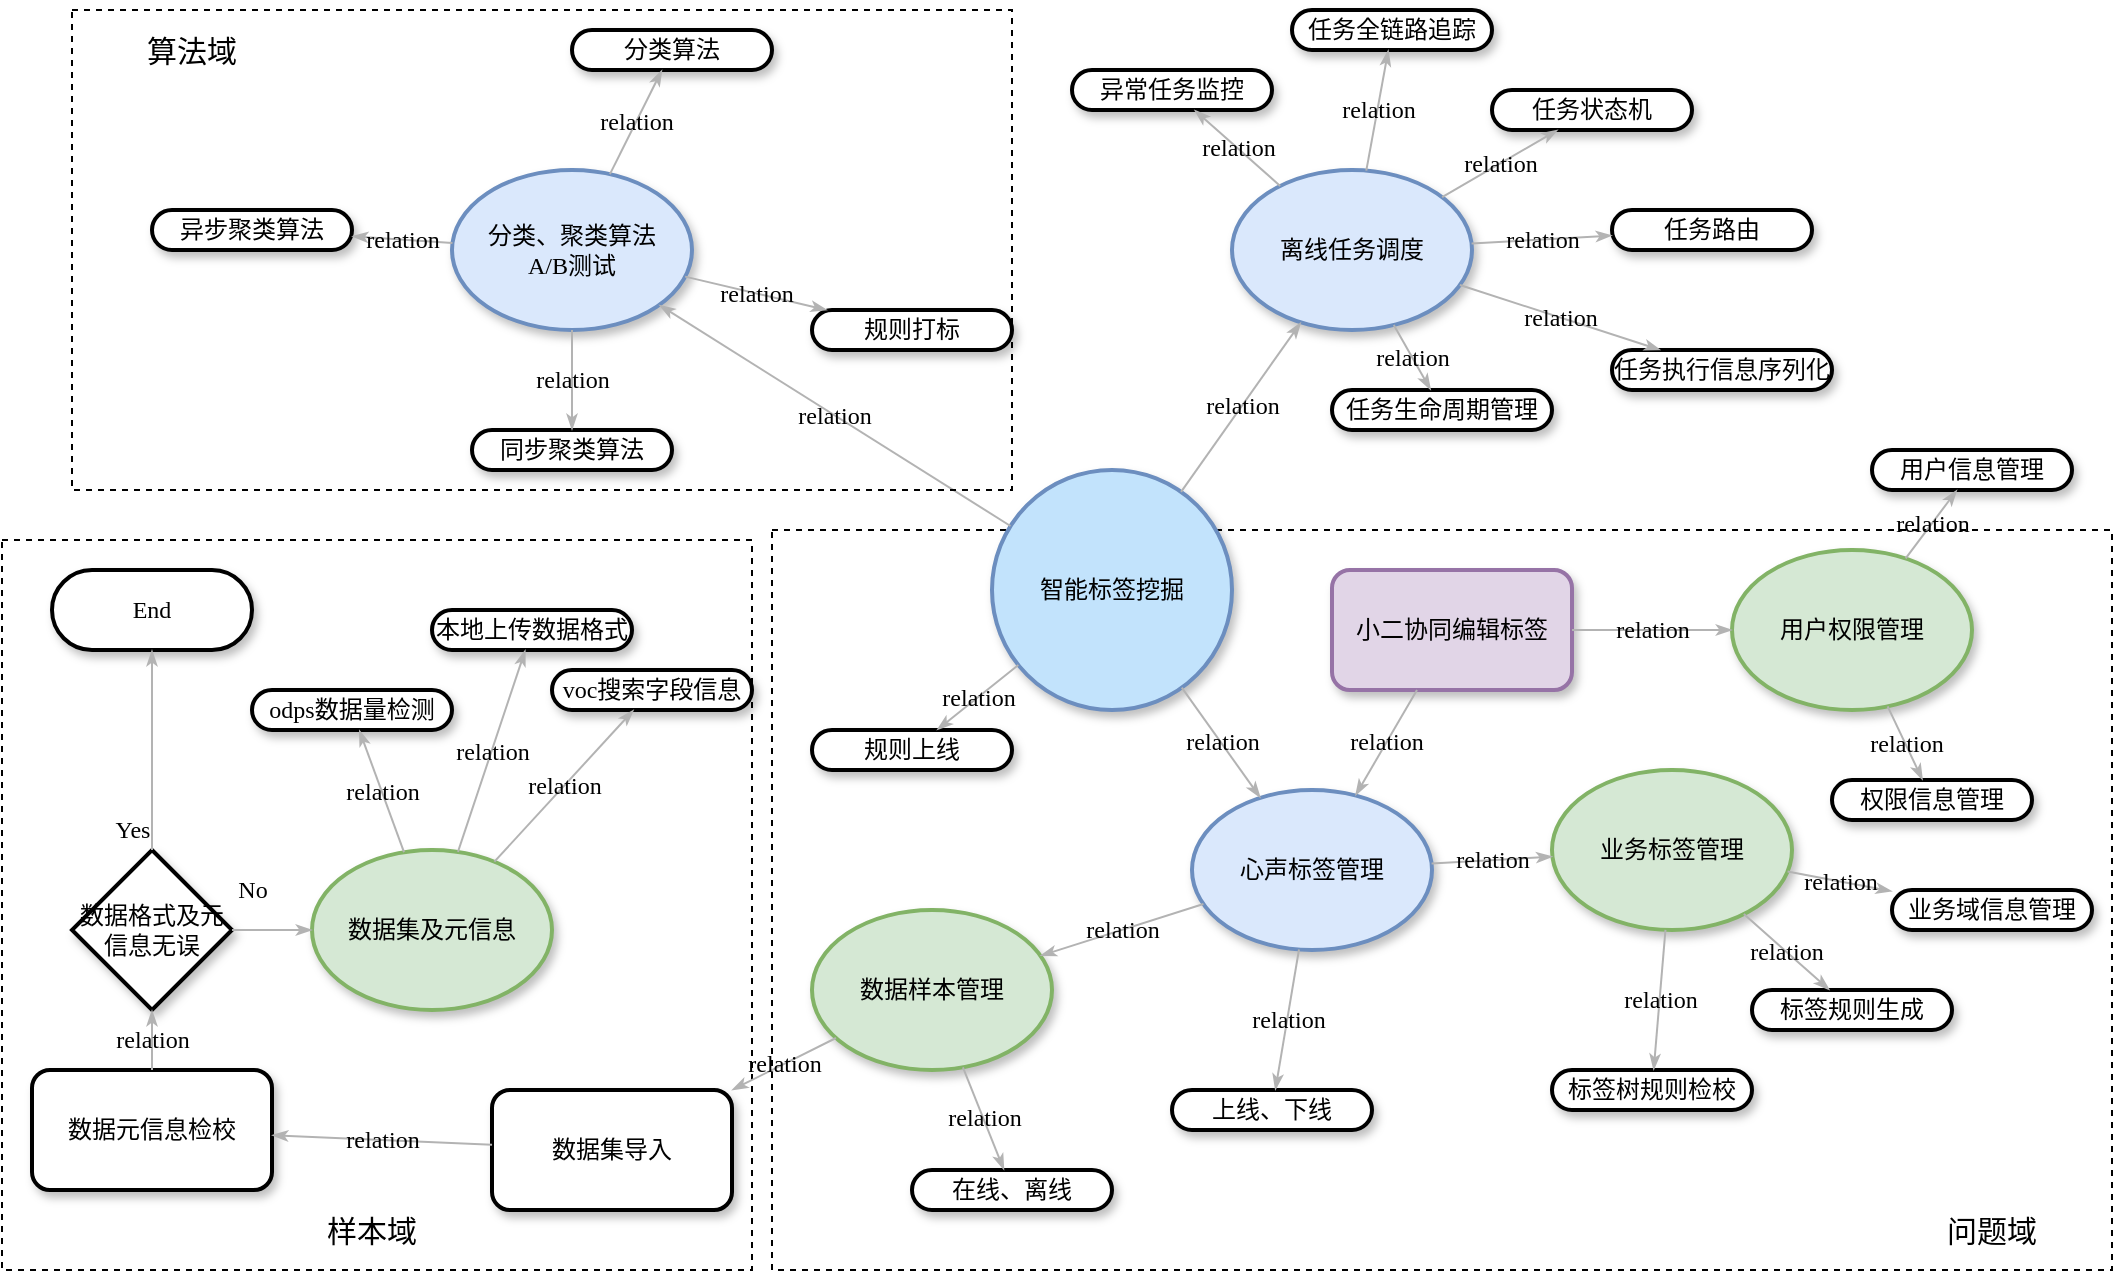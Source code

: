 <mxfile version="13.2.1" type="github"><diagram id="mxlOIgLoYsc18h-Sj5e6" name="Page-1"><mxGraphModel dx="2153" dy="1620" grid="1" gridSize="10" guides="1" tooltips="1" connect="1" arrows="1" fold="1" page="1" pageScale="1" pageWidth="827" pageHeight="1169" math="0" shadow="0"><root><mxCell id="0"/><mxCell id="1" parent="0"/><mxCell id="FLMOOqjDjiQ5Xb8j3LuV-1" value="" style="rounded=0;whiteSpace=wrap;html=1;dashed=1;fillColor=none;fontSize=15;" vertex="1" parent="1"><mxGeometry x="1465" y="360" width="670" height="370" as="geometry"/></mxCell><mxCell id="FLMOOqjDjiQ5Xb8j3LuV-2" value="" style="rounded=0;whiteSpace=wrap;html=1;dashed=1;fillColor=none;fontSize=15;" vertex="1" parent="1"><mxGeometry x="1080" y="365" width="375" height="365" as="geometry"/></mxCell><mxCell id="FLMOOqjDjiQ5Xb8j3LuV-58" value="分类、聚类算法&lt;br&gt;A/B测试" style="ellipse;whiteSpace=wrap;html=1;rounded=1;shadow=1;comic=0;labelBackgroundColor=none;strokeWidth=2;fontFamily=Verdana;fontSize=12;align=center;fillColor=#dae8fc;strokeColor=#6c8ebf;" vertex="1" parent="1"><mxGeometry x="1305" y="180" width="120" height="80" as="geometry"/></mxCell><mxCell id="FLMOOqjDjiQ5Xb8j3LuV-59" value="离线任务调度" style="ellipse;whiteSpace=wrap;html=1;rounded=1;shadow=1;comic=0;labelBackgroundColor=none;strokeWidth=2;fontFamily=Verdana;fontSize=12;align=center;fillColor=#dae8fc;strokeColor=#6c8ebf;" vertex="1" parent="1"><mxGeometry x="1695" y="180" width="120" height="80" as="geometry"/></mxCell><mxCell id="FLMOOqjDjiQ5Xb8j3LuV-60" value="智能标签挖掘" style="ellipse;whiteSpace=wrap;html=1;rounded=1;shadow=1;comic=0;labelBackgroundColor=none;strokeWidth=2;fontFamily=Verdana;fontSize=12;align=center;fillColor=#C2E3FC;strokeColor=#6c8ebf;" vertex="1" parent="1"><mxGeometry x="1575" y="330" width="120" height="120" as="geometry"/></mxCell><mxCell id="FLMOOqjDjiQ5Xb8j3LuV-61" value="心声标签管理" style="ellipse;whiteSpace=wrap;html=1;rounded=1;shadow=1;comic=0;labelBackgroundColor=none;strokeWidth=2;fontFamily=Verdana;fontSize=12;align=center;fillColor=#dae8fc;strokeColor=#6c8ebf;" vertex="1" parent="1"><mxGeometry x="1675" y="490" width="120" height="80" as="geometry"/></mxCell><mxCell id="FLMOOqjDjiQ5Xb8j3LuV-62" value="业务标签管理" style="ellipse;whiteSpace=wrap;html=1;rounded=1;shadow=1;comic=0;labelBackgroundColor=none;strokeWidth=2;fontFamily=Verdana;fontSize=12;align=center;fillColor=#d5e8d4;strokeColor=#82b366;" vertex="1" parent="1"><mxGeometry x="1855" y="480" width="120" height="80" as="geometry"/></mxCell><mxCell id="FLMOOqjDjiQ5Xb8j3LuV-63" value="数据样本管理" style="ellipse;whiteSpace=wrap;html=1;rounded=1;shadow=1;comic=0;labelBackgroundColor=none;strokeWidth=2;fontFamily=Verdana;fontSize=12;align=center;fillColor=#d5e8d4;strokeColor=#82b366;" vertex="1" parent="1"><mxGeometry x="1485" y="550" width="120" height="80" as="geometry"/></mxCell><mxCell id="FLMOOqjDjiQ5Xb8j3LuV-64" value="&lt;span&gt;异步聚类算法&lt;/span&gt;" style="whiteSpace=wrap;html=1;rounded=1;shadow=1;comic=0;labelBackgroundColor=none;strokeWidth=2;fontFamily=Verdana;fontSize=12;align=center;arcSize=50;" vertex="1" parent="1"><mxGeometry x="1155" y="200" width="100" height="20" as="geometry"/></mxCell><mxCell id="FLMOOqjDjiQ5Xb8j3LuV-65" value="分类算法" style="whiteSpace=wrap;html=1;rounded=1;shadow=1;comic=0;labelBackgroundColor=none;strokeWidth=2;fontFamily=Verdana;fontSize=12;align=center;arcSize=50;" vertex="1" parent="1"><mxGeometry x="1365" y="110" width="100" height="20" as="geometry"/></mxCell><mxCell id="FLMOOqjDjiQ5Xb8j3LuV-66" value="&lt;span&gt;异常任务监控&lt;/span&gt;" style="whiteSpace=wrap;html=1;rounded=1;shadow=1;comic=0;labelBackgroundColor=none;strokeWidth=2;fontFamily=Verdana;fontSize=12;align=center;arcSize=50;" vertex="1" parent="1"><mxGeometry x="1615" y="130" width="100" height="20" as="geometry"/></mxCell><mxCell id="FLMOOqjDjiQ5Xb8j3LuV-67" value="&lt;span&gt;标签规则生成&lt;/span&gt;" style="whiteSpace=wrap;html=1;rounded=1;shadow=1;comic=0;labelBackgroundColor=none;strokeWidth=2;fontFamily=Verdana;fontSize=12;align=center;arcSize=50;" vertex="1" parent="1"><mxGeometry x="1955" y="590" width="100" height="20" as="geometry"/></mxCell><mxCell id="FLMOOqjDjiQ5Xb8j3LuV-68" value="&lt;span&gt;业务域信息管理&lt;/span&gt;" style="whiteSpace=wrap;html=1;rounded=1;shadow=1;comic=0;labelBackgroundColor=none;strokeWidth=2;fontFamily=Verdana;fontSize=12;align=center;arcSize=50;" vertex="1" parent="1"><mxGeometry x="2025" y="540" width="100" height="20" as="geometry"/></mxCell><mxCell id="FLMOOqjDjiQ5Xb8j3LuV-69" value="&lt;span&gt;任务全链路追踪&lt;/span&gt;" style="whiteSpace=wrap;html=1;rounded=1;shadow=1;comic=0;labelBackgroundColor=none;strokeWidth=2;fontFamily=Verdana;fontSize=12;align=center;arcSize=50;" vertex="1" parent="1"><mxGeometry x="1725" y="100" width="100" height="20" as="geometry"/></mxCell><mxCell id="FLMOOqjDjiQ5Xb8j3LuV-70" value="&lt;span&gt;任务状态机&lt;/span&gt;" style="whiteSpace=wrap;html=1;rounded=1;shadow=1;comic=0;labelBackgroundColor=none;strokeWidth=2;fontFamily=Verdana;fontSize=12;align=center;arcSize=50;" vertex="1" parent="1"><mxGeometry x="1825" y="140" width="100" height="20" as="geometry"/></mxCell><mxCell id="FLMOOqjDjiQ5Xb8j3LuV-71" value="任务路由" style="whiteSpace=wrap;html=1;rounded=1;shadow=1;comic=0;labelBackgroundColor=none;strokeWidth=2;fontFamily=Verdana;fontSize=12;align=center;arcSize=50;" vertex="1" parent="1"><mxGeometry x="1885" y="200" width="100" height="20" as="geometry"/></mxCell><mxCell id="FLMOOqjDjiQ5Xb8j3LuV-72" value="&lt;span&gt;任务执行信息序列化&lt;/span&gt;" style="whiteSpace=wrap;html=1;rounded=1;shadow=1;comic=0;labelBackgroundColor=none;strokeWidth=2;fontFamily=Verdana;fontSize=12;align=center;arcSize=50;" vertex="1" parent="1"><mxGeometry x="1885" y="270" width="110" height="20" as="geometry"/></mxCell><mxCell id="FLMOOqjDjiQ5Xb8j3LuV-73" value="任务生命周期管理" style="whiteSpace=wrap;html=1;rounded=1;shadow=1;comic=0;labelBackgroundColor=none;strokeWidth=2;fontFamily=Verdana;fontSize=12;align=center;arcSize=50;" vertex="1" parent="1"><mxGeometry x="1745" y="290" width="110" height="20" as="geometry"/></mxCell><mxCell id="FLMOOqjDjiQ5Xb8j3LuV-74" value="&lt;span&gt;标签树规则检校&lt;/span&gt;" style="whiteSpace=wrap;html=1;rounded=1;shadow=1;comic=0;labelBackgroundColor=none;strokeWidth=2;fontFamily=Verdana;fontSize=12;align=center;arcSize=50;" vertex="1" parent="1"><mxGeometry x="1855" y="630" width="100" height="20" as="geometry"/></mxCell><mxCell id="FLMOOqjDjiQ5Xb8j3LuV-75" value="End" style="whiteSpace=wrap;html=1;rounded=1;shadow=1;comic=0;labelBackgroundColor=none;strokeWidth=2;fontFamily=Verdana;fontSize=12;align=center;arcSize=50;" vertex="1" parent="1"><mxGeometry x="1105" y="380" width="100" height="40" as="geometry"/></mxCell><mxCell id="FLMOOqjDjiQ5Xb8j3LuV-76" value="数据格式及元信息无误" style="rhombus;whiteSpace=wrap;html=1;rounded=0;shadow=1;comic=0;labelBackgroundColor=none;strokeWidth=2;fontFamily=Verdana;fontSize=12;align=center;" vertex="1" parent="1"><mxGeometry x="1115" y="520" width="80" height="80" as="geometry"/></mxCell><mxCell id="FLMOOqjDjiQ5Xb8j3LuV-77" value="&lt;span&gt;数据元信息检校&lt;/span&gt;" style="rounded=1;whiteSpace=wrap;html=1;shadow=1;comic=0;labelBackgroundColor=none;strokeWidth=2;fontFamily=Verdana;fontSize=12;align=center;" vertex="1" parent="1"><mxGeometry x="1095" y="630" width="120" height="60" as="geometry"/></mxCell><mxCell id="FLMOOqjDjiQ5Xb8j3LuV-78" value="数据集导入" style="rounded=1;whiteSpace=wrap;html=1;shadow=1;comic=0;labelBackgroundColor=none;strokeWidth=2;fontFamily=Verdana;fontSize=12;align=center;" vertex="1" parent="1"><mxGeometry x="1325" y="640" width="120" height="60" as="geometry"/></mxCell><mxCell id="FLMOOqjDjiQ5Xb8j3LuV-79" value="relation" style="edgeStyle=none;rounded=1;html=1;labelBackgroundColor=none;startArrow=none;startFill=0;startSize=5;endArrow=classicThin;endFill=1;endSize=5;jettySize=auto;orthogonalLoop=1;strokeColor=#B3B3B3;strokeWidth=1;fontFamily=Verdana;fontSize=12" edge="1" parent="1" source="FLMOOqjDjiQ5Xb8j3LuV-58" target="FLMOOqjDjiQ5Xb8j3LuV-65"><mxGeometry relative="1" as="geometry"/></mxCell><mxCell id="FLMOOqjDjiQ5Xb8j3LuV-80" value="relation" style="edgeStyle=none;rounded=1;html=1;labelBackgroundColor=none;startArrow=none;startFill=0;startSize=5;endArrow=classicThin;endFill=1;endSize=5;jettySize=auto;orthogonalLoop=1;strokeColor=#B3B3B3;strokeWidth=1;fontFamily=Verdana;fontSize=12" edge="1" parent="1" source="FLMOOqjDjiQ5Xb8j3LuV-58" target="FLMOOqjDjiQ5Xb8j3LuV-64"><mxGeometry relative="1" as="geometry"/></mxCell><mxCell id="FLMOOqjDjiQ5Xb8j3LuV-81" value="relation" style="edgeStyle=none;rounded=1;html=1;labelBackgroundColor=none;startArrow=none;startFill=0;startSize=5;endArrow=classicThin;endFill=1;endSize=5;jettySize=auto;orthogonalLoop=1;strokeColor=#B3B3B3;strokeWidth=1;fontFamily=Verdana;fontSize=12" edge="1" parent="1" source="FLMOOqjDjiQ5Xb8j3LuV-60" target="FLMOOqjDjiQ5Xb8j3LuV-58"><mxGeometry relative="1" as="geometry"/></mxCell><mxCell id="FLMOOqjDjiQ5Xb8j3LuV-82" value="relation" style="edgeStyle=none;rounded=1;html=1;labelBackgroundColor=none;startArrow=none;startFill=0;startSize=5;endArrow=classicThin;endFill=1;endSize=5;jettySize=auto;orthogonalLoop=1;strokeColor=#B3B3B3;strokeWidth=1;fontFamily=Verdana;fontSize=12" edge="1" parent="1" source="FLMOOqjDjiQ5Xb8j3LuV-60" target="FLMOOqjDjiQ5Xb8j3LuV-59"><mxGeometry relative="1" as="geometry"/></mxCell><mxCell id="FLMOOqjDjiQ5Xb8j3LuV-83" value="relation" style="edgeStyle=none;rounded=1;html=1;labelBackgroundColor=none;startArrow=none;startFill=0;startSize=5;endArrow=classicThin;endFill=1;endSize=5;jettySize=auto;orthogonalLoop=1;strokeColor=#B3B3B3;strokeWidth=1;fontFamily=Verdana;fontSize=12" edge="1" parent="1" source="FLMOOqjDjiQ5Xb8j3LuV-60" target="FLMOOqjDjiQ5Xb8j3LuV-61"><mxGeometry relative="1" as="geometry"/></mxCell><mxCell id="FLMOOqjDjiQ5Xb8j3LuV-84" value="relation" style="edgeStyle=none;rounded=1;html=1;labelBackgroundColor=none;startArrow=none;startFill=0;startSize=5;endArrow=classicThin;endFill=1;endSize=5;jettySize=auto;orthogonalLoop=1;strokeColor=#B3B3B3;strokeWidth=1;fontFamily=Verdana;fontSize=12" edge="1" parent="1" source="FLMOOqjDjiQ5Xb8j3LuV-61" target="FLMOOqjDjiQ5Xb8j3LuV-63"><mxGeometry relative="1" as="geometry"/></mxCell><mxCell id="FLMOOqjDjiQ5Xb8j3LuV-85" value="relation" style="edgeStyle=none;rounded=1;html=1;labelBackgroundColor=none;startArrow=none;startFill=0;startSize=5;endArrow=classicThin;endFill=1;endSize=5;jettySize=auto;orthogonalLoop=1;strokeColor=#B3B3B3;strokeWidth=1;fontFamily=Verdana;fontSize=12" edge="1" parent="1" source="FLMOOqjDjiQ5Xb8j3LuV-61" target="FLMOOqjDjiQ5Xb8j3LuV-62"><mxGeometry relative="1" as="geometry"/></mxCell><mxCell id="FLMOOqjDjiQ5Xb8j3LuV-86" value="relation" style="edgeStyle=none;rounded=1;html=1;labelBackgroundColor=none;startArrow=none;startFill=0;startSize=5;endArrow=classicThin;endFill=1;endSize=5;jettySize=auto;orthogonalLoop=1;strokeColor=#B3B3B3;strokeWidth=1;fontFamily=Verdana;fontSize=12" edge="1" parent="1" source="FLMOOqjDjiQ5Xb8j3LuV-62" target="FLMOOqjDjiQ5Xb8j3LuV-68"><mxGeometry relative="1" as="geometry"/></mxCell><mxCell id="FLMOOqjDjiQ5Xb8j3LuV-87" value="relation" style="edgeStyle=none;rounded=1;html=1;labelBackgroundColor=none;startArrow=none;startFill=0;startSize=5;endArrow=classicThin;endFill=1;endSize=5;jettySize=auto;orthogonalLoop=1;strokeColor=#B3B3B3;strokeWidth=1;fontFamily=Verdana;fontSize=12" edge="1" parent="1" source="FLMOOqjDjiQ5Xb8j3LuV-62" target="FLMOOqjDjiQ5Xb8j3LuV-67"><mxGeometry relative="1" as="geometry"/></mxCell><mxCell id="FLMOOqjDjiQ5Xb8j3LuV-88" value="relation" style="edgeStyle=none;rounded=1;html=1;labelBackgroundColor=none;startArrow=none;startFill=0;startSize=5;endArrow=classicThin;endFill=1;endSize=5;jettySize=auto;orthogonalLoop=1;strokeColor=#B3B3B3;strokeWidth=1;fontFamily=Verdana;fontSize=12" edge="1" parent="1" source="FLMOOqjDjiQ5Xb8j3LuV-62" target="FLMOOqjDjiQ5Xb8j3LuV-74"><mxGeometry relative="1" as="geometry"/></mxCell><mxCell id="FLMOOqjDjiQ5Xb8j3LuV-89" value="relation" style="edgeStyle=none;rounded=1;html=1;labelBackgroundColor=none;startArrow=none;startFill=0;startSize=5;endArrow=classicThin;endFill=1;endSize=5;jettySize=auto;orthogonalLoop=1;strokeColor=#B3B3B3;strokeWidth=1;fontFamily=Verdana;fontSize=12" edge="1" parent="1" source="FLMOOqjDjiQ5Xb8j3LuV-59" target="FLMOOqjDjiQ5Xb8j3LuV-73"><mxGeometry relative="1" as="geometry"/></mxCell><mxCell id="FLMOOqjDjiQ5Xb8j3LuV-90" value="relation" style="edgeStyle=none;rounded=1;html=1;labelBackgroundColor=none;startArrow=none;startFill=0;startSize=5;endArrow=classicThin;endFill=1;endSize=5;jettySize=auto;orthogonalLoop=1;strokeColor=#B3B3B3;strokeWidth=1;fontFamily=Verdana;fontSize=12" edge="1" parent="1" source="FLMOOqjDjiQ5Xb8j3LuV-59" target="FLMOOqjDjiQ5Xb8j3LuV-72"><mxGeometry relative="1" as="geometry"/></mxCell><mxCell id="FLMOOqjDjiQ5Xb8j3LuV-91" value="relation" style="edgeStyle=none;rounded=1;html=1;labelBackgroundColor=none;startArrow=none;startFill=0;startSize=5;endArrow=classicThin;endFill=1;endSize=5;jettySize=auto;orthogonalLoop=1;strokeColor=#B3B3B3;strokeWidth=1;fontFamily=Verdana;fontSize=12" edge="1" parent="1" source="FLMOOqjDjiQ5Xb8j3LuV-59" target="FLMOOqjDjiQ5Xb8j3LuV-71"><mxGeometry relative="1" as="geometry"/></mxCell><mxCell id="FLMOOqjDjiQ5Xb8j3LuV-92" value="relation" style="edgeStyle=none;rounded=1;html=1;labelBackgroundColor=none;startArrow=none;startFill=0;startSize=5;endArrow=classicThin;endFill=1;endSize=5;jettySize=auto;orthogonalLoop=1;strokeColor=#B3B3B3;strokeWidth=1;fontFamily=Verdana;fontSize=12" edge="1" parent="1" source="FLMOOqjDjiQ5Xb8j3LuV-59" target="FLMOOqjDjiQ5Xb8j3LuV-70"><mxGeometry relative="1" as="geometry"/></mxCell><mxCell id="FLMOOqjDjiQ5Xb8j3LuV-93" value="relation" style="edgeStyle=none;rounded=1;html=1;labelBackgroundColor=none;startArrow=none;startFill=0;startSize=5;endArrow=classicThin;endFill=1;endSize=5;jettySize=auto;orthogonalLoop=1;strokeColor=#B3B3B3;strokeWidth=1;fontFamily=Verdana;fontSize=12" edge="1" parent="1" source="FLMOOqjDjiQ5Xb8j3LuV-59" target="FLMOOqjDjiQ5Xb8j3LuV-69"><mxGeometry relative="1" as="geometry"/></mxCell><mxCell id="FLMOOqjDjiQ5Xb8j3LuV-94" value="relation" style="edgeStyle=none;rounded=1;html=1;labelBackgroundColor=none;startArrow=none;startFill=0;startSize=5;endArrow=classicThin;endFill=1;endSize=5;jettySize=auto;orthogonalLoop=1;strokeColor=#B3B3B3;strokeWidth=1;fontFamily=Verdana;fontSize=12" edge="1" parent="1" source="FLMOOqjDjiQ5Xb8j3LuV-59" target="FLMOOqjDjiQ5Xb8j3LuV-66"><mxGeometry relative="1" as="geometry"/></mxCell><mxCell id="FLMOOqjDjiQ5Xb8j3LuV-95" value="relation" style="edgeStyle=none;rounded=1;html=1;labelBackgroundColor=none;startArrow=none;startFill=0;startSize=5;endArrow=classicThin;endFill=1;endSize=5;jettySize=auto;orthogonalLoop=1;strokeColor=#B3B3B3;strokeWidth=1;fontFamily=Verdana;fontSize=12" edge="1" parent="1" source="FLMOOqjDjiQ5Xb8j3LuV-63" target="FLMOOqjDjiQ5Xb8j3LuV-78"><mxGeometry relative="1" as="geometry"/></mxCell><mxCell id="FLMOOqjDjiQ5Xb8j3LuV-96" value="relation" style="edgeStyle=none;rounded=1;html=1;labelBackgroundColor=none;startArrow=none;startFill=0;startSize=5;endArrow=classicThin;endFill=1;endSize=5;jettySize=auto;orthogonalLoop=1;strokeColor=#B3B3B3;strokeWidth=1;fontFamily=Verdana;fontSize=12" edge="1" parent="1" source="FLMOOqjDjiQ5Xb8j3LuV-78" target="FLMOOqjDjiQ5Xb8j3LuV-77"><mxGeometry relative="1" as="geometry"/></mxCell><mxCell id="FLMOOqjDjiQ5Xb8j3LuV-97" value="relation" style="edgeStyle=none;rounded=1;html=1;labelBackgroundColor=none;startArrow=none;startFill=0;startSize=5;endArrow=classicThin;endFill=1;endSize=5;jettySize=auto;orthogonalLoop=1;strokeColor=#B3B3B3;strokeWidth=1;fontFamily=Verdana;fontSize=12" edge="1" parent="1" source="FLMOOqjDjiQ5Xb8j3LuV-77" target="FLMOOqjDjiQ5Xb8j3LuV-76"><mxGeometry relative="1" as="geometry"/></mxCell><mxCell id="FLMOOqjDjiQ5Xb8j3LuV-98" value="Yes" style="edgeStyle=none;rounded=1;html=1;labelBackgroundColor=none;startArrow=none;startFill=0;startSize=5;endArrow=classicThin;endFill=1;endSize=5;jettySize=auto;orthogonalLoop=1;strokeColor=#B3B3B3;strokeWidth=1;fontFamily=Verdana;fontSize=12" edge="1" parent="1" source="FLMOOqjDjiQ5Xb8j3LuV-76" target="FLMOOqjDjiQ5Xb8j3LuV-75"><mxGeometry x="-0.793" y="10" relative="1" as="geometry"><mxPoint as="offset"/></mxGeometry></mxCell><mxCell id="FLMOOqjDjiQ5Xb8j3LuV-99" value="小二协同编辑标签" style="rounded=1;whiteSpace=wrap;html=1;shadow=1;comic=0;labelBackgroundColor=none;strokeWidth=2;fontFamily=Verdana;fontSize=12;align=center;fillColor=#e1d5e7;strokeColor=#9673a6;" vertex="1" parent="1"><mxGeometry x="1745" y="380" width="120" height="60" as="geometry"/></mxCell><mxCell id="FLMOOqjDjiQ5Xb8j3LuV-100" value="&lt;span&gt;用户权限管理&lt;/span&gt;" style="ellipse;whiteSpace=wrap;html=1;rounded=1;shadow=1;comic=0;labelBackgroundColor=none;strokeWidth=2;fontFamily=Verdana;fontSize=12;align=center;fillColor=#d5e8d4;strokeColor=#82b366;" vertex="1" parent="1"><mxGeometry x="1945" y="370" width="120" height="80" as="geometry"/></mxCell><mxCell id="FLMOOqjDjiQ5Xb8j3LuV-101" value="&lt;span&gt;用户信息管理&lt;/span&gt;" style="whiteSpace=wrap;html=1;rounded=1;shadow=1;comic=0;labelBackgroundColor=none;strokeWidth=2;fontFamily=Verdana;fontSize=12;align=center;arcSize=50;" vertex="1" parent="1"><mxGeometry x="2015" y="320" width="100" height="20" as="geometry"/></mxCell><mxCell id="FLMOOqjDjiQ5Xb8j3LuV-102" value="&lt;span&gt;权限信息管理&lt;/span&gt;" style="whiteSpace=wrap;html=1;rounded=1;shadow=1;comic=0;labelBackgroundColor=none;strokeWidth=2;fontFamily=Verdana;fontSize=12;align=center;arcSize=50;" vertex="1" parent="1"><mxGeometry x="1995" y="485" width="100" height="20" as="geometry"/></mxCell><mxCell id="FLMOOqjDjiQ5Xb8j3LuV-103" value="&lt;span&gt;规则打标&lt;/span&gt;" style="whiteSpace=wrap;html=1;rounded=1;shadow=1;comic=0;labelBackgroundColor=none;strokeWidth=2;fontFamily=Verdana;fontSize=12;align=center;arcSize=50;" vertex="1" parent="1"><mxGeometry x="1485" y="250" width="100" height="20" as="geometry"/></mxCell><mxCell id="FLMOOqjDjiQ5Xb8j3LuV-104" value="&lt;span&gt;同步聚类算法&lt;/span&gt;" style="whiteSpace=wrap;html=1;rounded=1;shadow=1;comic=0;labelBackgroundColor=none;strokeWidth=2;fontFamily=Verdana;fontSize=12;align=center;arcSize=50;" vertex="1" parent="1"><mxGeometry x="1315" y="310" width="100" height="20" as="geometry"/></mxCell><mxCell id="FLMOOqjDjiQ5Xb8j3LuV-105" value="&lt;span&gt;上线、下线&lt;/span&gt;" style="whiteSpace=wrap;html=1;rounded=1;shadow=1;comic=0;labelBackgroundColor=none;strokeWidth=2;fontFamily=Verdana;fontSize=12;align=center;arcSize=50;" vertex="1" parent="1"><mxGeometry x="1665" y="640" width="100" height="20" as="geometry"/></mxCell><mxCell id="FLMOOqjDjiQ5Xb8j3LuV-106" value="&lt;span&gt;在线、离线&lt;/span&gt;" style="whiteSpace=wrap;html=1;rounded=1;shadow=1;comic=0;labelBackgroundColor=none;strokeWidth=2;fontFamily=Verdana;fontSize=12;align=center;arcSize=50;" vertex="1" parent="1"><mxGeometry x="1535" y="680" width="100" height="20" as="geometry"/></mxCell><mxCell id="FLMOOqjDjiQ5Xb8j3LuV-107" value="规则上线" style="whiteSpace=wrap;html=1;rounded=1;shadow=1;comic=0;labelBackgroundColor=none;strokeWidth=2;fontFamily=Verdana;fontSize=12;align=center;arcSize=50;" vertex="1" parent="1"><mxGeometry x="1485" y="460" width="100" height="20" as="geometry"/></mxCell><mxCell id="FLMOOqjDjiQ5Xb8j3LuV-108" value="relation" style="edgeStyle=none;rounded=1;html=1;labelBackgroundColor=none;startArrow=none;startFill=0;startSize=5;endArrow=classicThin;endFill=1;endSize=5;jettySize=auto;orthogonalLoop=1;strokeColor=#B3B3B3;strokeWidth=1;fontFamily=Verdana;fontSize=12" edge="1" parent="1" source="FLMOOqjDjiQ5Xb8j3LuV-58" target="FLMOOqjDjiQ5Xb8j3LuV-103"><mxGeometry relative="1" as="geometry"/></mxCell><mxCell id="FLMOOqjDjiQ5Xb8j3LuV-109" value="relation" style="edgeStyle=none;rounded=1;html=1;labelBackgroundColor=none;startArrow=none;startFill=0;startSize=5;endArrow=classicThin;endFill=1;endSize=5;jettySize=auto;orthogonalLoop=1;strokeColor=#B3B3B3;strokeWidth=1;fontFamily=Verdana;fontSize=12" edge="1" parent="1" source="FLMOOqjDjiQ5Xb8j3LuV-58" target="FLMOOqjDjiQ5Xb8j3LuV-104"><mxGeometry relative="1" as="geometry"/></mxCell><mxCell id="FLMOOqjDjiQ5Xb8j3LuV-110" value="relation" style="edgeStyle=none;rounded=1;html=1;labelBackgroundColor=none;startArrow=none;startFill=0;startSize=5;endArrow=classicThin;endFill=1;endSize=5;jettySize=auto;orthogonalLoop=1;strokeColor=#B3B3B3;strokeWidth=1;fontFamily=Verdana;fontSize=12" edge="1" parent="1" source="FLMOOqjDjiQ5Xb8j3LuV-100" target="FLMOOqjDjiQ5Xb8j3LuV-101"><mxGeometry relative="1" as="geometry"/></mxCell><mxCell id="FLMOOqjDjiQ5Xb8j3LuV-111" value="relation" style="edgeStyle=none;rounded=1;html=1;labelBackgroundColor=none;startArrow=none;startFill=0;startSize=5;endArrow=classicThin;endFill=1;endSize=5;jettySize=auto;orthogonalLoop=1;strokeColor=#B3B3B3;strokeWidth=1;fontFamily=Verdana;fontSize=12" edge="1" parent="1" source="FLMOOqjDjiQ5Xb8j3LuV-100" target="FLMOOqjDjiQ5Xb8j3LuV-102"><mxGeometry relative="1" as="geometry"/></mxCell><mxCell id="FLMOOqjDjiQ5Xb8j3LuV-112" value="relation" style="edgeStyle=none;rounded=1;html=1;labelBackgroundColor=none;startArrow=none;startFill=0;startSize=5;endArrow=classicThin;endFill=1;endSize=5;jettySize=auto;orthogonalLoop=1;strokeColor=#B3B3B3;strokeWidth=1;fontFamily=Verdana;fontSize=12" edge="1" parent="1" source="FLMOOqjDjiQ5Xb8j3LuV-99" target="FLMOOqjDjiQ5Xb8j3LuV-100"><mxGeometry relative="1" as="geometry"/></mxCell><mxCell id="FLMOOqjDjiQ5Xb8j3LuV-113" value="relation" style="edgeStyle=none;rounded=1;html=1;labelBackgroundColor=none;startArrow=none;startFill=0;startSize=5;endArrow=classicThin;endFill=1;endSize=5;jettySize=auto;orthogonalLoop=1;strokeColor=#B3B3B3;strokeWidth=1;fontFamily=Verdana;fontSize=12" edge="1" parent="1" source="FLMOOqjDjiQ5Xb8j3LuV-99" target="FLMOOqjDjiQ5Xb8j3LuV-61"><mxGeometry relative="1" as="geometry"/></mxCell><mxCell id="FLMOOqjDjiQ5Xb8j3LuV-114" value="&lt;span&gt;数据集及元信息&lt;/span&gt;" style="ellipse;whiteSpace=wrap;html=1;rounded=1;shadow=1;comic=0;labelBackgroundColor=none;strokeWidth=2;fontFamily=Verdana;fontSize=12;align=center;fillColor=#d5e8d4;strokeColor=#82b366;" vertex="1" parent="1"><mxGeometry x="1235" y="520" width="120" height="80" as="geometry"/></mxCell><mxCell id="FLMOOqjDjiQ5Xb8j3LuV-115" value="&lt;span&gt;voc搜索字段信息&lt;/span&gt;" style="whiteSpace=wrap;html=1;rounded=1;shadow=1;comic=0;labelBackgroundColor=none;strokeWidth=2;fontFamily=Verdana;fontSize=12;align=center;arcSize=50;" vertex="1" parent="1"><mxGeometry x="1355" y="430" width="100" height="20" as="geometry"/></mxCell><mxCell id="FLMOOqjDjiQ5Xb8j3LuV-116" value="&lt;span&gt;本地上传数据格式&lt;/span&gt;" style="whiteSpace=wrap;html=1;rounded=1;shadow=1;comic=0;labelBackgroundColor=none;strokeWidth=2;fontFamily=Verdana;fontSize=12;align=center;arcSize=50;" vertex="1" parent="1"><mxGeometry x="1295" y="400" width="100" height="20" as="geometry"/></mxCell><mxCell id="FLMOOqjDjiQ5Xb8j3LuV-117" value="&lt;span&gt;odps数据量检测&lt;/span&gt;" style="whiteSpace=wrap;html=1;rounded=1;shadow=1;comic=0;labelBackgroundColor=none;strokeWidth=2;fontFamily=Verdana;fontSize=12;align=center;arcSize=50;" vertex="1" parent="1"><mxGeometry x="1205" y="440" width="100" height="20" as="geometry"/></mxCell><mxCell id="FLMOOqjDjiQ5Xb8j3LuV-118" value="relation" style="edgeStyle=none;rounded=1;html=1;labelBackgroundColor=none;startArrow=none;startFill=0;startSize=5;endArrow=classicThin;endFill=1;endSize=5;jettySize=auto;orthogonalLoop=1;strokeColor=#B3B3B3;strokeWidth=1;fontFamily=Verdana;fontSize=12" edge="1" parent="1" source="FLMOOqjDjiQ5Xb8j3LuV-114" target="FLMOOqjDjiQ5Xb8j3LuV-117"><mxGeometry relative="1" as="geometry"/></mxCell><mxCell id="FLMOOqjDjiQ5Xb8j3LuV-119" value="relation" style="edgeStyle=none;rounded=1;html=1;labelBackgroundColor=none;startArrow=none;startFill=0;startSize=5;endArrow=classicThin;endFill=1;endSize=5;jettySize=auto;orthogonalLoop=1;strokeColor=#B3B3B3;strokeWidth=1;fontFamily=Verdana;fontSize=12" edge="1" parent="1" source="FLMOOqjDjiQ5Xb8j3LuV-114" target="FLMOOqjDjiQ5Xb8j3LuV-116"><mxGeometry relative="1" as="geometry"/></mxCell><mxCell id="FLMOOqjDjiQ5Xb8j3LuV-120" value="relation" style="edgeStyle=none;rounded=1;html=1;labelBackgroundColor=none;startArrow=none;startFill=0;startSize=5;endArrow=classicThin;endFill=1;endSize=5;jettySize=auto;orthogonalLoop=1;strokeColor=#B3B3B3;strokeWidth=1;fontFamily=Verdana;fontSize=12" edge="1" parent="1" source="FLMOOqjDjiQ5Xb8j3LuV-114" target="FLMOOqjDjiQ5Xb8j3LuV-115"><mxGeometry relative="1" as="geometry"/></mxCell><mxCell id="FLMOOqjDjiQ5Xb8j3LuV-121" value="No" style="edgeStyle=none;rounded=1;html=1;labelBackgroundColor=none;startArrow=none;startFill=0;startSize=5;endArrow=classicThin;endFill=1;endSize=5;jettySize=auto;orthogonalLoop=1;strokeColor=#B3B3B3;strokeWidth=1;fontFamily=Verdana;fontSize=12" edge="1" parent="1" source="FLMOOqjDjiQ5Xb8j3LuV-76" target="FLMOOqjDjiQ5Xb8j3LuV-114"><mxGeometry x="-0.504" y="20" relative="1" as="geometry"><mxPoint as="offset"/></mxGeometry></mxCell><mxCell id="FLMOOqjDjiQ5Xb8j3LuV-122" value="relation" style="edgeStyle=none;rounded=1;html=1;labelBackgroundColor=none;startArrow=none;startFill=0;startSize=5;endArrow=classicThin;endFill=1;endSize=5;jettySize=auto;orthogonalLoop=1;strokeColor=#B3B3B3;strokeWidth=1;fontFamily=Verdana;fontSize=12" edge="1" parent="1" source="FLMOOqjDjiQ5Xb8j3LuV-60" target="FLMOOqjDjiQ5Xb8j3LuV-107"><mxGeometry relative="1" as="geometry"/></mxCell><mxCell id="FLMOOqjDjiQ5Xb8j3LuV-123" value="relation" style="edgeStyle=none;rounded=1;html=1;labelBackgroundColor=none;startArrow=none;startFill=0;startSize=5;endArrow=classicThin;endFill=1;endSize=5;jettySize=auto;orthogonalLoop=1;strokeColor=#B3B3B3;strokeWidth=1;fontFamily=Verdana;fontSize=12" edge="1" parent="1" source="FLMOOqjDjiQ5Xb8j3LuV-61" target="FLMOOqjDjiQ5Xb8j3LuV-105"><mxGeometry relative="1" as="geometry"/></mxCell><mxCell id="FLMOOqjDjiQ5Xb8j3LuV-124" value="relation" style="edgeStyle=none;rounded=1;html=1;labelBackgroundColor=none;startArrow=none;startFill=0;startSize=5;endArrow=classicThin;endFill=1;endSize=5;jettySize=auto;orthogonalLoop=1;strokeColor=#B3B3B3;strokeWidth=1;fontFamily=Verdana;fontSize=12" edge="1" parent="1" source="FLMOOqjDjiQ5Xb8j3LuV-63" target="FLMOOqjDjiQ5Xb8j3LuV-106"><mxGeometry relative="1" as="geometry"/></mxCell><mxCell id="FLMOOqjDjiQ5Xb8j3LuV-125" value="" style="rounded=0;whiteSpace=wrap;html=1;dashed=1;fillColor=none;fontSize=15;" vertex="1" parent="1"><mxGeometry x="1115" y="100" width="470" height="240" as="geometry"/></mxCell><mxCell id="FLMOOqjDjiQ5Xb8j3LuV-126" value="算法域" style="text;html=1;strokeColor=none;fillColor=none;align=center;verticalAlign=middle;whiteSpace=wrap;rounded=0;dashed=1;fontSize=15;" vertex="1" parent="1"><mxGeometry x="1125" y="110" width="100" height="20" as="geometry"/></mxCell><mxCell id="FLMOOqjDjiQ5Xb8j3LuV-127" value="问题域" style="text;html=1;strokeColor=none;fillColor=none;align=center;verticalAlign=middle;whiteSpace=wrap;rounded=0;dashed=1;fontSize=15;" vertex="1" parent="1"><mxGeometry x="2025" y="700" width="100" height="20" as="geometry"/></mxCell><mxCell id="FLMOOqjDjiQ5Xb8j3LuV-128" value="样本域" style="text;html=1;strokeColor=none;fillColor=none;align=center;verticalAlign=middle;whiteSpace=wrap;rounded=0;dashed=1;fontSize=15;" vertex="1" parent="1"><mxGeometry x="1215" y="700" width="100" height="20" as="geometry"/></mxCell></root></mxGraphModel></diagram></mxfile>